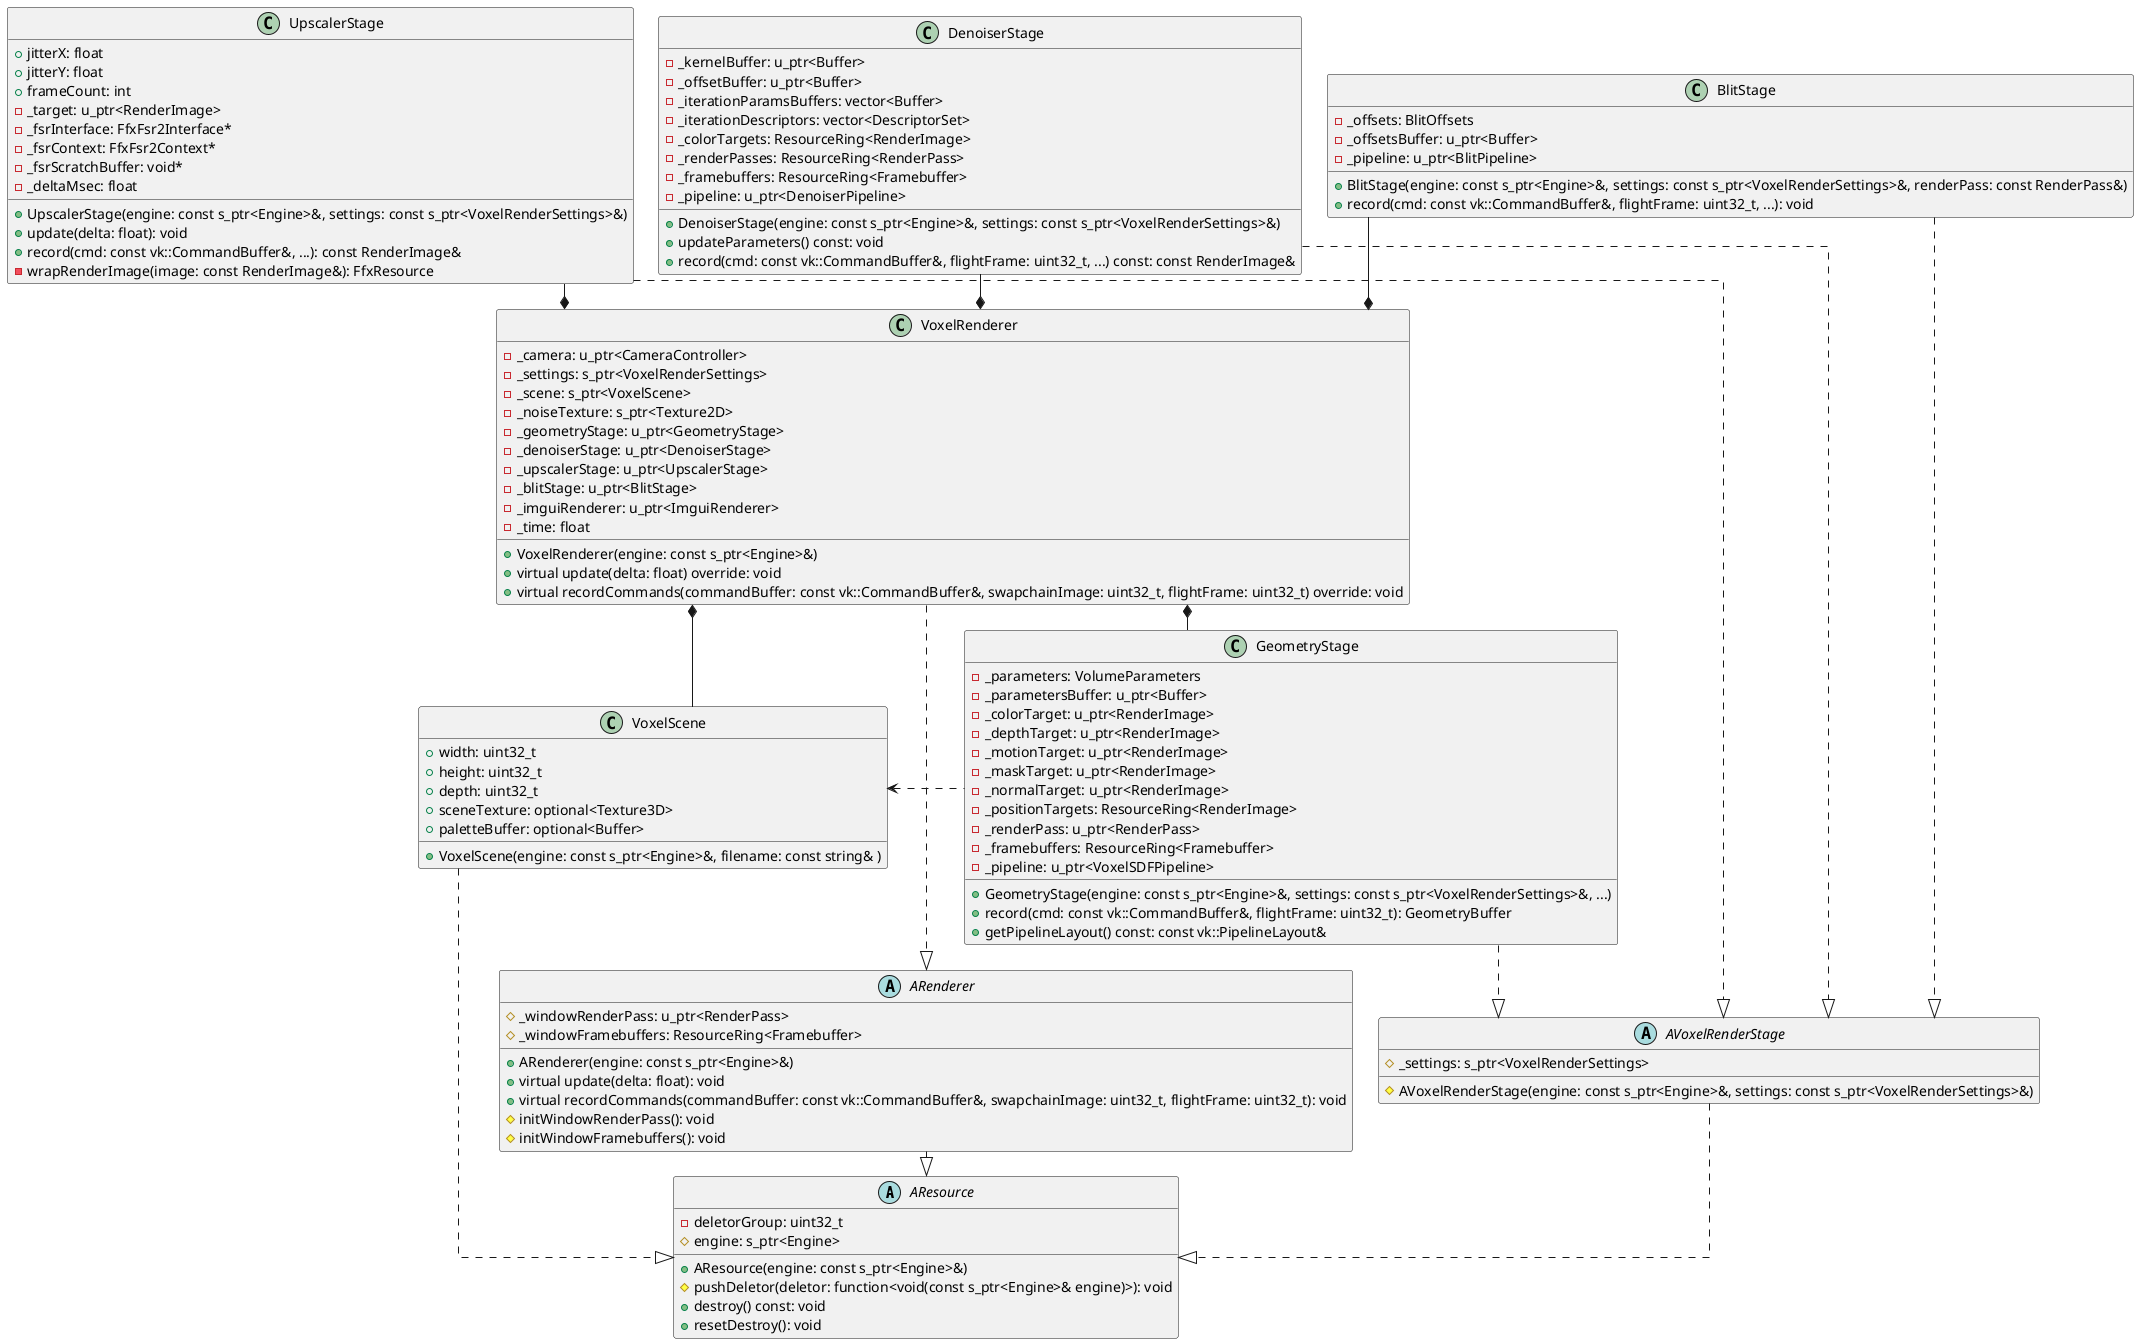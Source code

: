 @startuml
'https://plantuml.com/class-diagram

skinparam linetype ortho

skinparam nodesep 25
skinparam ranksep 25

skinparam BackgroundColor #00000000

abstract class AResource {
    - deletorGroup: uint32_t
    # engine: s_ptr<Engine>

    + AResource(engine: const s_ptr<Engine>&)
    # pushDeletor(deletor: function<void(const s_ptr<Engine>& engine)>): void
    + destroy() const: void
    + resetDestroy(): void
}

abstract class ARenderer {
    # _windowRenderPass: u_ptr<RenderPass>
    # _windowFramebuffers: ResourceRing<Framebuffer>

    + ARenderer(engine: const s_ptr<Engine>&)
    + virtual update(delta: float): void
    + virtual recordCommands(commandBuffer: const vk::CommandBuffer&, swapchainImage: uint32_t, flightFrame: uint32_t): void
    # initWindowRenderPass(): void
    # initWindowFramebuffers(): void
}

class VoxelRenderer {
    - _camera: u_ptr<CameraController>
    - _settings: s_ptr<VoxelRenderSettings>
    - _scene: s_ptr<VoxelScene>
    - _noiseTexture: s_ptr<Texture2D>
    - _geometryStage: u_ptr<GeometryStage>
    - _denoiserStage: u_ptr<DenoiserStage>
    - _upscalerStage: u_ptr<UpscalerStage>
    - _blitStage: u_ptr<BlitStage>
    - _imguiRenderer: u_ptr<ImguiRenderer>
    - _time: float

    + VoxelRenderer(engine: const s_ptr<Engine>&)
    + virtual update(delta: float) override: void
    + virtual recordCommands(commandBuffer: const vk::CommandBuffer&, swapchainImage: uint32_t, flightFrame: uint32_t) override: void
}

class VoxelScene {
    + width: uint32_t
    + height: uint32_t
    + depth: uint32_t
    + sceneTexture: optional<Texture3D>
    + paletteBuffer: optional<Buffer>

    + VoxelScene(engine: const s_ptr<Engine>&, filename: const string& )
}

abstract class AVoxelRenderStage {
    # _settings: s_ptr<VoxelRenderSettings>

    # AVoxelRenderStage(engine: const s_ptr<Engine>&, settings: const s_ptr<VoxelRenderSettings>&)
}

class BlitStage {
    - _offsets: BlitOffsets
    - _offsetsBuffer: u_ptr<Buffer>
    - _pipeline: u_ptr<BlitPipeline>

    + BlitStage(engine: const s_ptr<Engine>&, settings: const s_ptr<VoxelRenderSettings>&, renderPass: const RenderPass&)
    + record(cmd: const vk::CommandBuffer&, flightFrame: uint32_t, ...): void
}

class DenoiserStage {
    - _kernelBuffer: u_ptr<Buffer>
    - _offsetBuffer: u_ptr<Buffer>
    - _iterationParamsBuffers: vector<Buffer>
    - _iterationDescriptors: vector<DescriptorSet>
    - _colorTargets: ResourceRing<RenderImage>
    - _renderPasses: ResourceRing<RenderPass>
    - _framebuffers: ResourceRing<Framebuffer>
    - _pipeline: u_ptr<DenoiserPipeline>

    + DenoiserStage(engine: const s_ptr<Engine>&, settings: const s_ptr<VoxelRenderSettings>&)
    + updateParameters() const: void
    + record(cmd: const vk::CommandBuffer&, flightFrame: uint32_t, ...) const: const RenderImage&
}

class GeometryStage {
    - _parameters: VolumeParameters
    - _parametersBuffer: u_ptr<Buffer>
    - _colorTarget: u_ptr<RenderImage>
    - _depthTarget: u_ptr<RenderImage>
    - _motionTarget: u_ptr<RenderImage>
    - _maskTarget: u_ptr<RenderImage>
    - _normalTarget: u_ptr<RenderImage>
    - _positionTargets: ResourceRing<RenderImage>
    - _renderPass: u_ptr<RenderPass>
    - _framebuffers: ResourceRing<Framebuffer>
    - _pipeline: u_ptr<VoxelSDFPipeline>

    + GeometryStage(engine: const s_ptr<Engine>&, settings: const s_ptr<VoxelRenderSettings>&, ...)
    + record(cmd: const vk::CommandBuffer&, flightFrame: uint32_t): GeometryBuffer
    + getPipelineLayout() const: const vk::PipelineLayout&
}

class UpscalerStage {
    + jitterX: float
    + jitterY: float
    + frameCount: int
    - _target: u_ptr<RenderImage>
    - _fsrInterface: FfxFsr2Interface*
    - _fsrContext: FfxFsr2Context*
    - _fsrScratchBuffer: void*
    - _deltaMsec: float

    + UpscalerStage(engine: const s_ptr<Engine>&, settings: const s_ptr<VoxelRenderSettings>&)
    + update(delta: float): void
    + record(cmd: const vk::CommandBuffer&, ...): const RenderImage&
    - wrapRenderImage(image: const RenderImage&): FfxResource
}

ARenderer ..|> AResource

VoxelScene ..|> AResource

AVoxelRenderStage ..|> AResource

BlitStage ..|> AVoxelRenderStage
DenoiserStage ..|> AVoxelRenderStage
GeometryStage ..|> AVoxelRenderStage
UpscalerStage ..|> AVoxelRenderStage

GeometryStage .l.> VoxelScene

VoxelRenderer ..|> ARenderer
VoxelRenderer *-u- BlitStage
VoxelRenderer *-u- DenoiserStage
VoxelRenderer *-- GeometryStage
VoxelRenderer *-u- UpscalerStage
VoxelRenderer *-- VoxelScene

@enduml